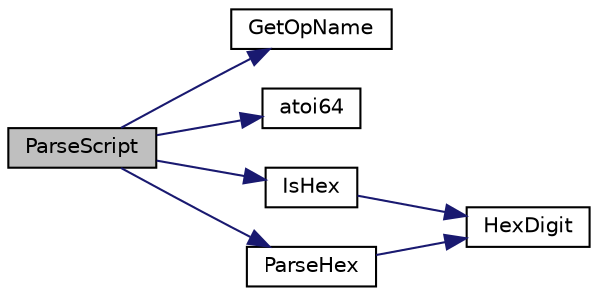 digraph "ParseScript"
{
  edge [fontname="Helvetica",fontsize="10",labelfontname="Helvetica",labelfontsize="10"];
  node [fontname="Helvetica",fontsize="10",shape=record];
  rankdir="LR";
  Node31 [label="ParseScript",height=0.2,width=0.4,color="black", fillcolor="grey75", style="filled", fontcolor="black"];
  Node31 -> Node32 [color="midnightblue",fontsize="10",style="solid",fontname="Helvetica"];
  Node32 [label="GetOpName",height=0.2,width=0.4,color="black", fillcolor="white", style="filled",URL="$dd/d0f/script_8cpp.html#a573587022d52d3542eb6fbf5a1190489"];
  Node31 -> Node33 [color="midnightblue",fontsize="10",style="solid",fontname="Helvetica"];
  Node33 [label="atoi64",height=0.2,width=0.4,color="black", fillcolor="white", style="filled",URL="$d8/d3c/util_8h.html#a22916d155600c742c4efad727462588e"];
  Node31 -> Node34 [color="midnightblue",fontsize="10",style="solid",fontname="Helvetica"];
  Node34 [label="IsHex",height=0.2,width=0.4,color="black", fillcolor="white", style="filled",URL="$df/d2d/util_8cpp.html#aa4e3553d2b2fe693c106f4296685f75c"];
  Node34 -> Node35 [color="midnightblue",fontsize="10",style="solid",fontname="Helvetica"];
  Node35 [label="HexDigit",height=0.2,width=0.4,color="black", fillcolor="white", style="filled",URL="$df/d2d/util_8cpp.html#aa59e8a8c5a39cb5041f93bb95dd02119"];
  Node31 -> Node36 [color="midnightblue",fontsize="10",style="solid",fontname="Helvetica"];
  Node36 [label="ParseHex",height=0.2,width=0.4,color="black", fillcolor="white", style="filled",URL="$df/d2d/util_8cpp.html#abea395175fbc4a788ed0f0a41710b8a7"];
  Node36 -> Node35 [color="midnightblue",fontsize="10",style="solid",fontname="Helvetica"];
}
